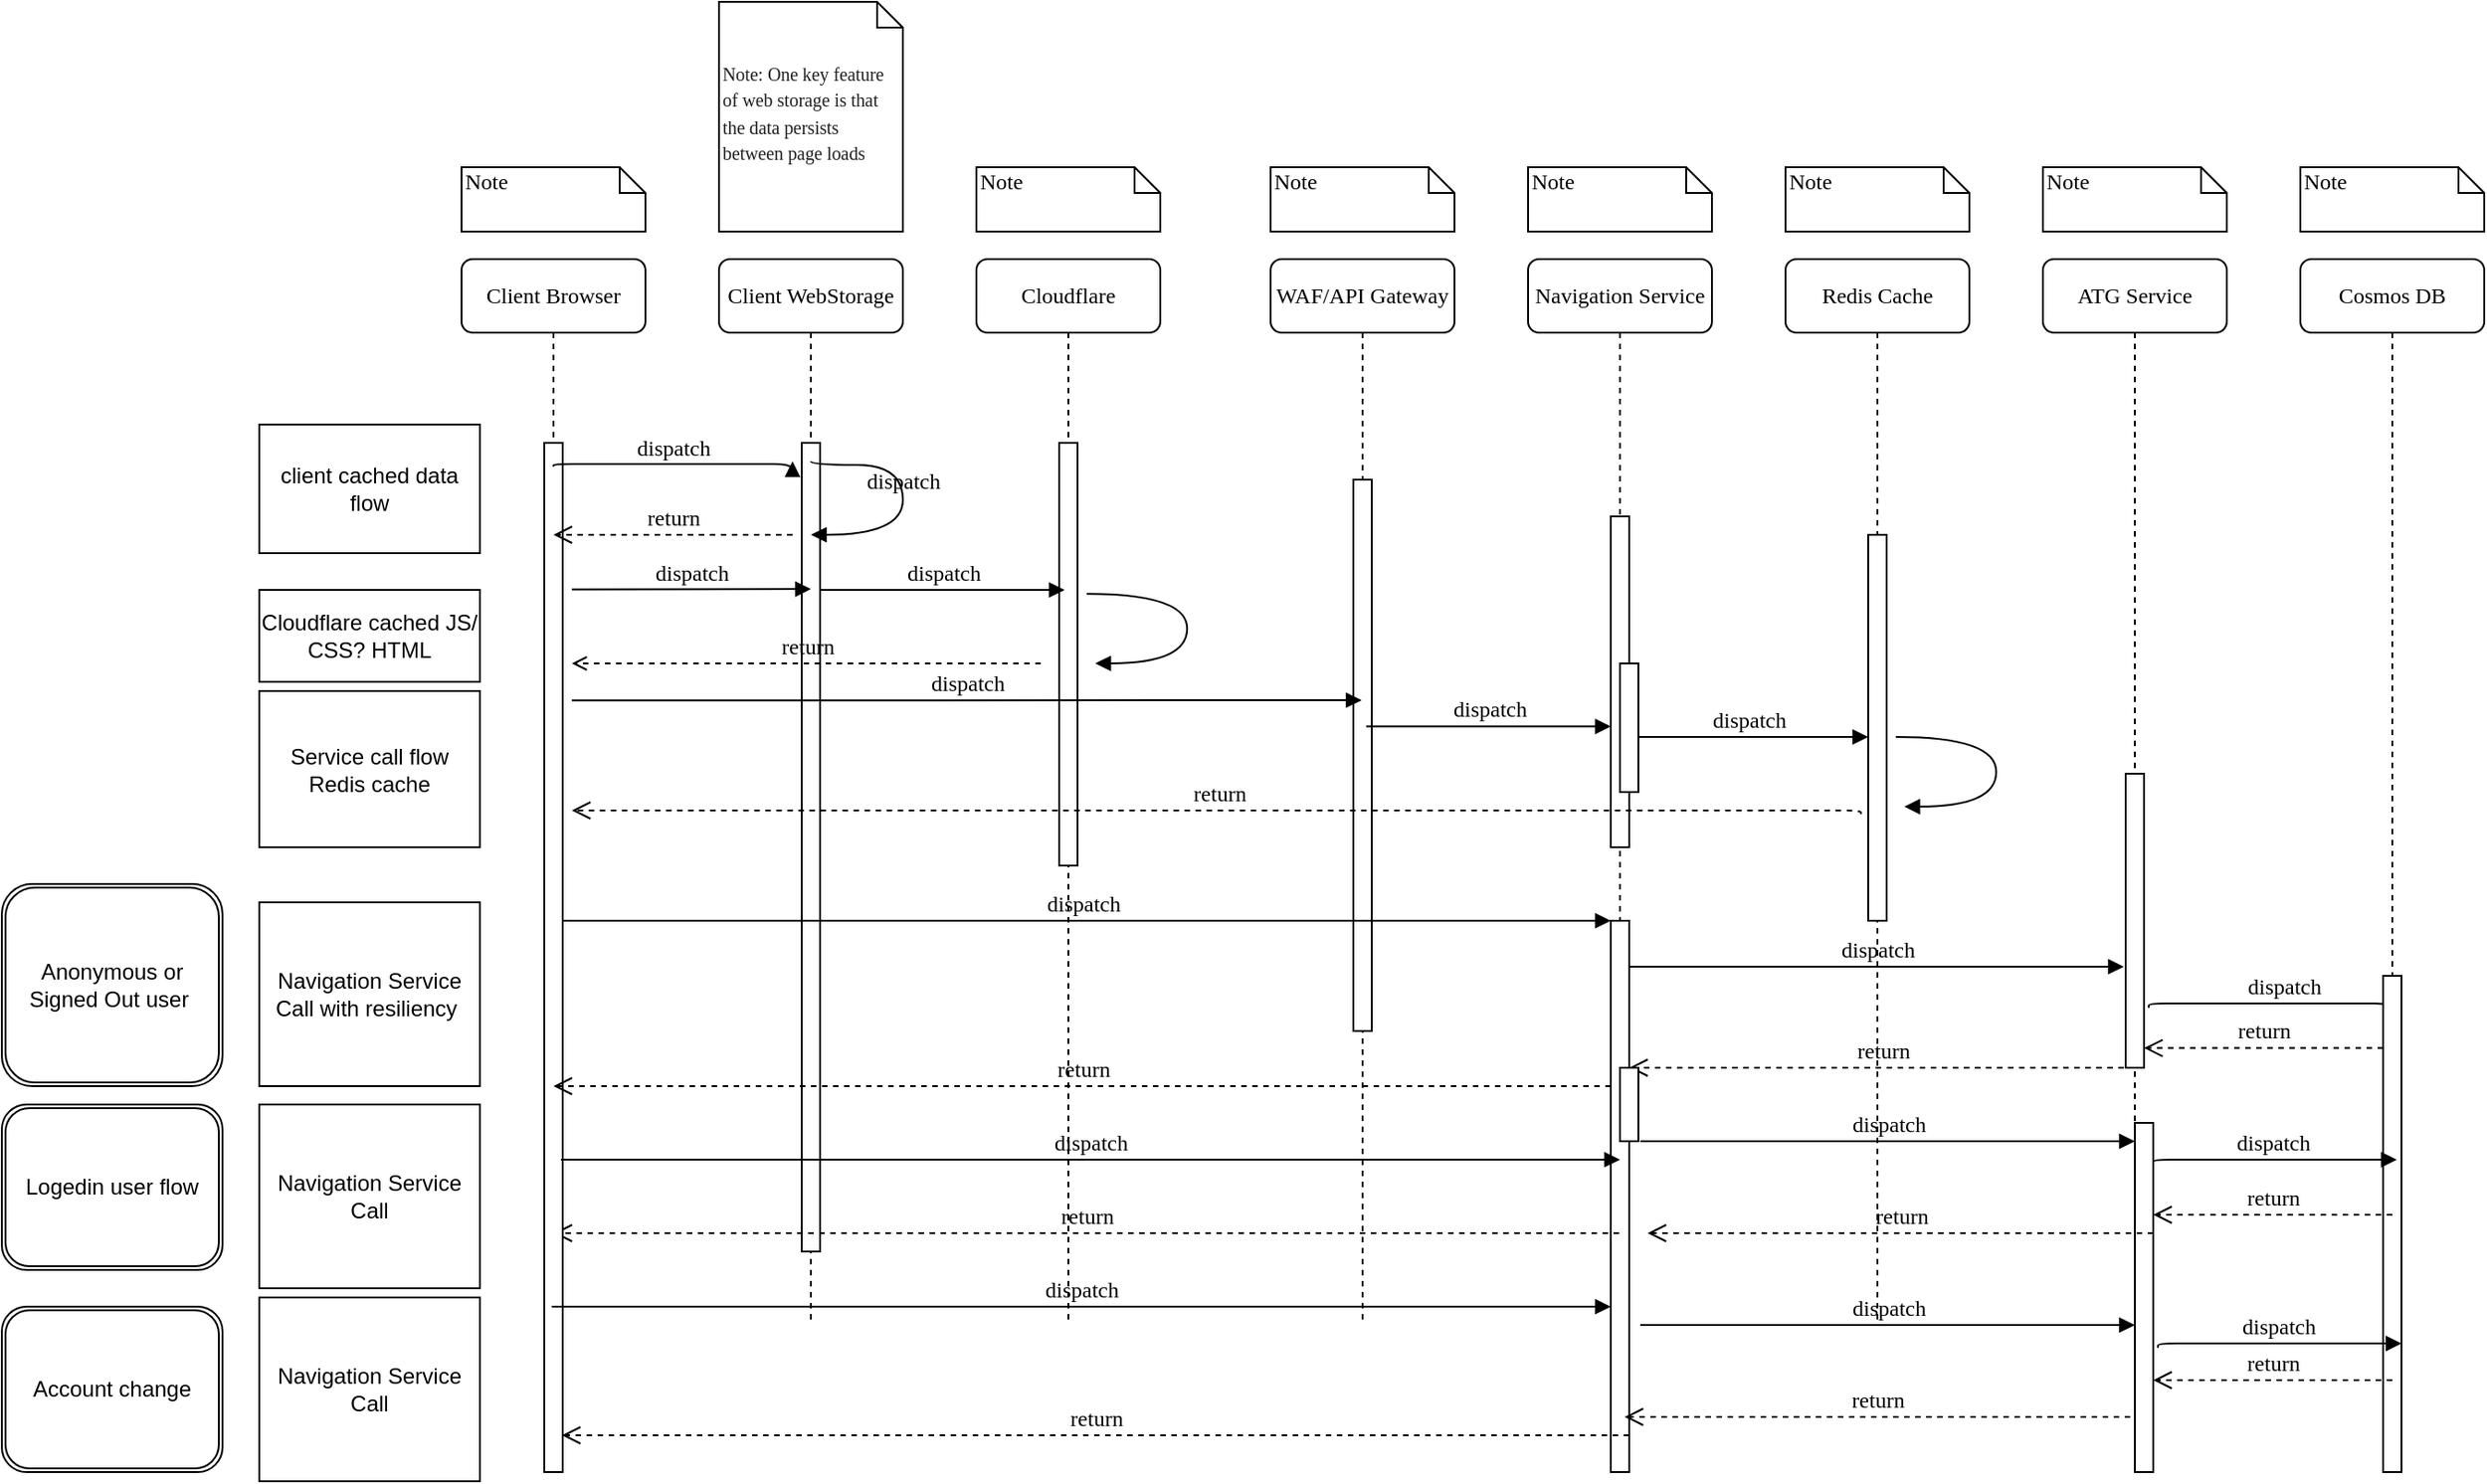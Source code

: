 <mxfile version="14.7.6" type="github">
  <diagram name="Page-1" id="13e1069c-82ec-6db2-03f1-153e76fe0fe0">
    <mxGraphModel dx="2583" dy="1631" grid="1" gridSize="10" guides="1" tooltips="1" connect="1" arrows="1" fold="1" page="1" pageScale="1" pageWidth="1100" pageHeight="850" background="none" math="0" shadow="0">
      <root>
        <mxCell id="0" />
        <mxCell id="1" parent="0" />
        <mxCell id="yelbldS1KdPnHRLMAt5i-15" value="" style="html=1;verticalAlign=bottom;endArrow=block;labelBackgroundColor=none;fontFamily=Verdana;fontSize=12;elbow=vertical;edgeStyle=orthogonalEdgeStyle;curved=1;entryX=1;entryY=0.286;entryPerimeter=0;exitX=1.038;exitY=0.345;exitPerimeter=0;" edge="1" parent="1">
          <mxGeometry x="-0.233" y="25" relative="1" as="geometry">
            <mxPoint x="300.0" y="262.08" as="sourcePoint" />
            <mxPoint x="304.62" y="300.0" as="targetPoint" />
            <Array as="points">
              <mxPoint x="354.62" y="261.98" />
              <mxPoint x="354.62" y="299.98" />
            </Array>
            <mxPoint as="offset" />
          </mxGeometry>
        </mxCell>
        <mxCell id="7baba1c4bc27f4b0-2" value="Cloudflare" style="shape=umlLifeline;perimeter=lifelinePerimeter;whiteSpace=wrap;html=1;container=1;collapsible=0;recursiveResize=0;outlineConnect=0;rounded=1;shadow=0;comic=0;labelBackgroundColor=none;strokeWidth=1;fontFamily=Verdana;fontSize=12;align=center;" parent="1" vertex="1">
          <mxGeometry x="240" y="80" width="100" height="580" as="geometry" />
        </mxCell>
        <mxCell id="7baba1c4bc27f4b0-10" value="" style="html=1;points=[];perimeter=orthogonalPerimeter;rounded=0;shadow=0;comic=0;labelBackgroundColor=none;strokeWidth=1;fontFamily=Verdana;fontSize=12;align=center;" parent="7baba1c4bc27f4b0-2" vertex="1">
          <mxGeometry x="45" y="100" width="10" height="230" as="geometry" />
        </mxCell>
        <mxCell id="7baba1c4bc27f4b0-3" value="WAF/API Gateway" style="shape=umlLifeline;perimeter=lifelinePerimeter;whiteSpace=wrap;html=1;container=1;collapsible=0;recursiveResize=0;outlineConnect=0;rounded=1;shadow=0;comic=0;labelBackgroundColor=none;strokeWidth=1;fontFamily=Verdana;fontSize=12;align=center;" parent="1" vertex="1">
          <mxGeometry x="400" y="80" width="100" height="580" as="geometry" />
        </mxCell>
        <mxCell id="7baba1c4bc27f4b0-13" value="" style="html=1;points=[];perimeter=orthogonalPerimeter;rounded=0;shadow=0;comic=0;labelBackgroundColor=none;strokeWidth=1;fontFamily=Verdana;fontSize=12;align=center;" parent="7baba1c4bc27f4b0-3" vertex="1">
          <mxGeometry x="45" y="120" width="10" height="300" as="geometry" />
        </mxCell>
        <mxCell id="7baba1c4bc27f4b0-4" value="Navigation Service" style="shape=umlLifeline;perimeter=lifelinePerimeter;whiteSpace=wrap;html=1;container=1;collapsible=0;recursiveResize=0;outlineConnect=0;rounded=1;shadow=0;comic=0;labelBackgroundColor=none;strokeWidth=1;fontFamily=Verdana;fontSize=12;align=center;" parent="1" vertex="1">
          <mxGeometry x="540" y="80" width="100" height="580" as="geometry" />
        </mxCell>
        <mxCell id="7baba1c4bc27f4b0-5" value="Redis Cache" style="shape=umlLifeline;perimeter=lifelinePerimeter;whiteSpace=wrap;html=1;container=1;collapsible=0;recursiveResize=0;outlineConnect=0;rounded=1;shadow=0;comic=0;labelBackgroundColor=none;strokeWidth=1;fontFamily=Verdana;fontSize=12;align=center;" parent="1" vertex="1">
          <mxGeometry x="680" y="80" width="100" height="580" as="geometry" />
        </mxCell>
        <mxCell id="7baba1c4bc27f4b0-6" value="ATG Service" style="shape=umlLifeline;perimeter=lifelinePerimeter;whiteSpace=wrap;html=1;container=1;collapsible=0;recursiveResize=0;outlineConnect=0;rounded=1;shadow=0;comic=0;labelBackgroundColor=none;strokeWidth=1;fontFamily=Verdana;fontSize=12;align=center;" parent="1" vertex="1">
          <mxGeometry x="820" y="80" width="100" height="580" as="geometry" />
        </mxCell>
        <mxCell id="7baba1c4bc27f4b0-7" value="Cosmos DB" style="shape=umlLifeline;perimeter=lifelinePerimeter;whiteSpace=wrap;html=1;container=1;collapsible=0;recursiveResize=0;outlineConnect=0;rounded=1;shadow=0;comic=0;labelBackgroundColor=none;strokeWidth=1;fontFamily=Verdana;fontSize=12;align=center;" parent="1" vertex="1">
          <mxGeometry x="960" y="80" width="100" height="580" as="geometry" />
        </mxCell>
        <mxCell id="7baba1c4bc27f4b0-8" value="Client WebStorage" style="shape=umlLifeline;perimeter=lifelinePerimeter;whiteSpace=wrap;html=1;container=1;collapsible=0;recursiveResize=0;outlineConnect=0;rounded=1;shadow=0;comic=0;labelBackgroundColor=none;strokeWidth=1;fontFamily=Verdana;fontSize=12;align=center;" parent="1" vertex="1">
          <mxGeometry x="100" y="80" width="100" height="580" as="geometry" />
        </mxCell>
        <mxCell id="7baba1c4bc27f4b0-9" value="" style="html=1;points=[];perimeter=orthogonalPerimeter;rounded=0;shadow=0;comic=0;labelBackgroundColor=none;strokeWidth=1;fontFamily=Verdana;fontSize=12;align=center;" parent="7baba1c4bc27f4b0-8" vertex="1">
          <mxGeometry x="45" y="100" width="10" height="440" as="geometry" />
        </mxCell>
        <mxCell id="7baba1c4bc27f4b0-16" value="" style="html=1;points=[];perimeter=orthogonalPerimeter;rounded=0;shadow=0;comic=0;labelBackgroundColor=none;strokeWidth=1;fontFamily=Verdana;fontSize=12;align=center;" parent="1" vertex="1">
          <mxGeometry x="585" y="220" width="10" height="180" as="geometry" />
        </mxCell>
        <mxCell id="7baba1c4bc27f4b0-17" value="dispatch" style="html=1;verticalAlign=bottom;endArrow=block;labelBackgroundColor=none;fontFamily=Verdana;fontSize=12;edgeStyle=elbowEdgeStyle;elbow=vertical;entryX=0.5;entryY=0.115;entryDx=0;entryDy=0;entryPerimeter=0;exitX=1.257;exitY=0.796;exitDx=0;exitDy=0;exitPerimeter=0;" parent="1" source="yelbldS1KdPnHRLMAt5i-22" target="7baba1c4bc27f4b0-25" edge="1">
          <mxGeometry relative="1" as="geometry">
            <mxPoint x="510" y="220" as="sourcePoint" />
            <Array as="points">
              <mxPoint x="900" y="485" />
              <mxPoint x="870" y="355" />
              <mxPoint x="550" y="210" />
              <mxPoint x="460" y="220" />
            </Array>
            <mxPoint x="980" y="453" as="targetPoint" />
          </mxGeometry>
        </mxCell>
        <mxCell id="7baba1c4bc27f4b0-19" value="" style="html=1;points=[];perimeter=orthogonalPerimeter;rounded=0;shadow=0;comic=0;labelBackgroundColor=none;strokeWidth=1;fontFamily=Verdana;fontSize=12;align=center;" parent="1" vertex="1">
          <mxGeometry x="725" y="230" width="10" height="210" as="geometry" />
        </mxCell>
        <mxCell id="7baba1c4bc27f4b0-20" value="dispatch" style="html=1;verticalAlign=bottom;endArrow=block;labelBackgroundColor=none;fontFamily=Verdana;fontSize=12;edgeStyle=elbowEdgeStyle;elbow=vertical;" parent="1" source="7baba1c4bc27f4b0-16" edge="1">
          <mxGeometry relative="1" as="geometry">
            <mxPoint x="650" y="230" as="sourcePoint" />
            <mxPoint x="725" y="340" as="targetPoint" />
            <Array as="points">
              <mxPoint x="650" y="340" />
            </Array>
          </mxGeometry>
        </mxCell>
        <mxCell id="7baba1c4bc27f4b0-22" value="" style="html=1;points=[];perimeter=orthogonalPerimeter;rounded=0;shadow=0;comic=0;labelBackgroundColor=none;strokeWidth=1;fontFamily=Verdana;fontSize=12;align=center;" parent="1" vertex="1">
          <mxGeometry x="585" y="440" width="10" height="300" as="geometry" />
        </mxCell>
        <mxCell id="7baba1c4bc27f4b0-23" value="dispatch" style="html=1;verticalAlign=bottom;endArrow=block;entryX=0;entryY=0;labelBackgroundColor=none;fontFamily=Verdana;fontSize=12;" parent="1" source="yelbldS1KdPnHRLMAt5i-2" target="7baba1c4bc27f4b0-22" edge="1">
          <mxGeometry relative="1" as="geometry">
            <mxPoint x="510" y="420" as="sourcePoint" />
          </mxGeometry>
        </mxCell>
        <mxCell id="7baba1c4bc27f4b0-25" value="" style="html=1;points=[];perimeter=orthogonalPerimeter;rounded=0;shadow=0;comic=0;labelBackgroundColor=none;strokeColor=#000000;strokeWidth=1;fillColor=#FFFFFF;fontFamily=Verdana;fontSize=12;fontColor=#000000;align=center;" parent="1" vertex="1">
          <mxGeometry x="1005" y="470" width="10" height="270" as="geometry" />
        </mxCell>
        <mxCell id="7baba1c4bc27f4b0-26" value="dispatch" style="html=1;verticalAlign=bottom;endArrow=block;labelBackgroundColor=none;fontFamily=Verdana;fontSize=12;" parent="1" source="7baba1c4bc27f4b0-22" edge="1">
          <mxGeometry relative="1" as="geometry">
            <mxPoint x="930" y="340" as="sourcePoint" />
            <mxPoint x="864" y="465" as="targetPoint" />
            <Array as="points">
              <mxPoint x="740" y="465" />
            </Array>
          </mxGeometry>
        </mxCell>
        <mxCell id="7baba1c4bc27f4b0-27" value="return" style="html=1;verticalAlign=bottom;endArrow=open;dashed=1;endSize=8;labelBackgroundColor=none;fontFamily=Verdana;fontSize=12;" parent="1" target="7baba1c4bc27f4b0-22" edge="1">
          <mxGeometry relative="1" as="geometry">
            <mxPoint x="930" y="416" as="targetPoint" />
            <mxPoint x="870" y="520" as="sourcePoint" />
            <Array as="points">
              <mxPoint x="760" y="520" />
            </Array>
          </mxGeometry>
        </mxCell>
        <mxCell id="7baba1c4bc27f4b0-28" value="" style="html=1;points=[];perimeter=orthogonalPerimeter;rounded=0;shadow=0;comic=0;labelBackgroundColor=none;strokeWidth=1;fontFamily=Verdana;fontSize=12;align=center;" parent="1" vertex="1">
          <mxGeometry x="870" y="550" width="10" height="190" as="geometry" />
        </mxCell>
        <mxCell id="7baba1c4bc27f4b0-30" value="return" style="html=1;verticalAlign=bottom;endArrow=open;dashed=1;endSize=8;labelBackgroundColor=none;fontFamily=Verdana;fontSize=12;edgeStyle=elbowEdgeStyle;elbow=vertical;" parent="1" source="7baba1c4bc27f4b0-4" target="yelbldS1KdPnHRLMAt5i-2" edge="1">
          <mxGeometry relative="1" as="geometry">
            <mxPoint x="800" y="626" as="targetPoint" />
            <Array as="points">
              <mxPoint x="230" y="610" />
              <mxPoint x="570" y="600" />
            </Array>
          </mxGeometry>
        </mxCell>
        <mxCell id="7baba1c4bc27f4b0-11" value="dispatch" style="html=1;verticalAlign=bottom;endArrow=block;labelBackgroundColor=none;fontFamily=Verdana;fontSize=12;edgeStyle=elbowEdgeStyle;elbow=vertical;" parent="1" source="7baba1c4bc27f4b0-9" edge="1">
          <mxGeometry relative="1" as="geometry">
            <mxPoint x="220" y="190" as="sourcePoint" />
            <mxPoint x="288" y="260" as="targetPoint" />
            <Array as="points">
              <mxPoint x="240" y="260" />
              <mxPoint x="180" y="200" />
            </Array>
          </mxGeometry>
        </mxCell>
        <mxCell id="7baba1c4bc27f4b0-34" value="" style="html=1;points=[];perimeter=orthogonalPerimeter;rounded=0;shadow=0;comic=0;labelBackgroundColor=none;strokeWidth=1;fontFamily=Verdana;fontSize=12;align=center;" parent="1" vertex="1">
          <mxGeometry x="590" y="300" width="10" height="70" as="geometry" />
        </mxCell>
        <mxCell id="7baba1c4bc27f4b0-37" value="" style="html=1;points=[];perimeter=orthogonalPerimeter;rounded=0;shadow=0;comic=0;labelBackgroundColor=none;strokeWidth=1;fontFamily=Verdana;fontSize=12;align=center;" parent="1" vertex="1">
          <mxGeometry x="590" y="520" width="10" height="40" as="geometry" />
        </mxCell>
        <mxCell id="7baba1c4bc27f4b0-40" value="&lt;span style=&quot;color: rgb(33 , 33 , 33) ; font-family: &amp;#34;arial&amp;#34; , , sans-serif ; letter-spacing: -0.044px ; background-color: rgb(255 , 255 , 255)&quot;&gt;&lt;font style=&quot;font-size: 10px&quot;&gt;Note: One key feature of web storage is that the data persists between page loads&lt;/font&gt;&lt;/span&gt;" style="shape=note;whiteSpace=wrap;html=1;size=14;verticalAlign=middle;align=left;spacingTop=-6;rounded=0;shadow=0;comic=0;labelBackgroundColor=none;strokeWidth=1;fontFamily=Verdana;fontSize=12" parent="1" vertex="1">
          <mxGeometry x="100" y="-60" width="100" height="125" as="geometry" />
        </mxCell>
        <mxCell id="7baba1c4bc27f4b0-41" value="Note" style="shape=note;whiteSpace=wrap;html=1;size=14;verticalAlign=top;align=left;spacingTop=-6;rounded=0;shadow=0;comic=0;labelBackgroundColor=none;strokeWidth=1;fontFamily=Verdana;fontSize=12" parent="1" vertex="1">
          <mxGeometry x="240" y="30" width="100" height="35" as="geometry" />
        </mxCell>
        <mxCell id="7baba1c4bc27f4b0-42" value="Note" style="shape=note;whiteSpace=wrap;html=1;size=14;verticalAlign=top;align=left;spacingTop=-6;rounded=0;shadow=0;comic=0;labelBackgroundColor=none;strokeWidth=1;fontFamily=Verdana;fontSize=12" parent="1" vertex="1">
          <mxGeometry x="400" y="30" width="100" height="35" as="geometry" />
        </mxCell>
        <mxCell id="7baba1c4bc27f4b0-43" value="Note" style="shape=note;whiteSpace=wrap;html=1;size=14;verticalAlign=top;align=left;spacingTop=-6;rounded=0;shadow=0;comic=0;labelBackgroundColor=none;strokeWidth=1;fontFamily=Verdana;fontSize=12" parent="1" vertex="1">
          <mxGeometry x="540" y="30" width="100" height="35" as="geometry" />
        </mxCell>
        <mxCell id="7baba1c4bc27f4b0-44" value="Note" style="shape=note;whiteSpace=wrap;html=1;size=14;verticalAlign=top;align=left;spacingTop=-6;rounded=0;shadow=0;comic=0;labelBackgroundColor=none;strokeWidth=1;fontFamily=Verdana;fontSize=12" parent="1" vertex="1">
          <mxGeometry x="680" y="30" width="100" height="35" as="geometry" />
        </mxCell>
        <mxCell id="7baba1c4bc27f4b0-45" value="Note" style="shape=note;whiteSpace=wrap;html=1;size=14;verticalAlign=top;align=left;spacingTop=-6;rounded=0;shadow=0;comic=0;labelBackgroundColor=none;strokeWidth=1;fontFamily=Verdana;fontSize=12" parent="1" vertex="1">
          <mxGeometry x="820" y="30" width="100" height="35" as="geometry" />
        </mxCell>
        <mxCell id="7baba1c4bc27f4b0-46" value="Note" style="shape=note;whiteSpace=wrap;html=1;size=14;verticalAlign=top;align=left;spacingTop=-6;rounded=0;shadow=0;comic=0;labelBackgroundColor=none;strokeWidth=1;fontFamily=Verdana;fontSize=12" parent="1" vertex="1">
          <mxGeometry x="960" y="30" width="100" height="35" as="geometry" />
        </mxCell>
        <mxCell id="yelbldS1KdPnHRLMAt5i-1" value="Anonymous or Signed Out user&amp;nbsp;" style="shape=ext;double=1;rounded=1;whiteSpace=wrap;html=1;" vertex="1" parent="1">
          <mxGeometry x="-290" y="420" width="120" height="110" as="geometry" />
        </mxCell>
        <mxCell id="yelbldS1KdPnHRLMAt5i-2" value="Client Browser" style="shape=umlLifeline;perimeter=lifelinePerimeter;whiteSpace=wrap;html=1;container=1;collapsible=0;recursiveResize=0;outlineConnect=0;rounded=1;shadow=0;comic=0;labelBackgroundColor=none;strokeWidth=1;fontFamily=Verdana;fontSize=12;align=center;" vertex="1" parent="1">
          <mxGeometry x="-40" y="80" width="100" height="660" as="geometry" />
        </mxCell>
        <mxCell id="yelbldS1KdPnHRLMAt5i-3" value="" style="html=1;points=[];perimeter=orthogonalPerimeter;rounded=0;shadow=0;comic=0;labelBackgroundColor=none;strokeWidth=1;fontFamily=Verdana;fontSize=12;align=center;" vertex="1" parent="yelbldS1KdPnHRLMAt5i-2">
          <mxGeometry x="45" y="100" width="10" height="560" as="geometry" />
        </mxCell>
        <mxCell id="yelbldS1KdPnHRLMAt5i-4" value="Note" style="shape=note;whiteSpace=wrap;html=1;size=14;verticalAlign=top;align=left;spacingTop=-6;rounded=0;shadow=0;comic=0;labelBackgroundColor=none;strokeWidth=1;fontFamily=Verdana;fontSize=12" vertex="1" parent="1">
          <mxGeometry x="-40" y="30" width="100" height="35" as="geometry" />
        </mxCell>
        <mxCell id="yelbldS1KdPnHRLMAt5i-5" value="dispatch" style="html=1;verticalAlign=bottom;endArrow=block;labelBackgroundColor=none;fontFamily=Verdana;fontSize=12;edgeStyle=elbowEdgeStyle;elbow=vertical;exitX=0.5;exitY=0.023;exitDx=0;exitDy=0;exitPerimeter=0;" edge="1" parent="1" source="yelbldS1KdPnHRLMAt5i-3">
          <mxGeometry relative="1" as="geometry">
            <mxPoint x="20" y="190.429" as="sourcePoint" />
            <mxPoint x="140" y="190" as="targetPoint" />
          </mxGeometry>
        </mxCell>
        <mxCell id="yelbldS1KdPnHRLMAt5i-6" value="return" style="html=1;verticalAlign=bottom;endArrow=open;dashed=1;endSize=8;labelBackgroundColor=none;fontFamily=Verdana;fontSize=12;edgeStyle=elbowEdgeStyle;elbow=vertical;exitX=-0.4;exitY=0.724;exitDx=0;exitDy=0;exitPerimeter=0;" edge="1" parent="1" source="7baba1c4bc27f4b0-19">
          <mxGeometry relative="1" as="geometry">
            <mxPoint x="20" y="380" as="targetPoint" />
            <Array as="points">
              <mxPoint x="800" y="380" />
              <mxPoint x="830" y="380" />
            </Array>
            <mxPoint x="860" y="380" as="sourcePoint" />
          </mxGeometry>
        </mxCell>
        <mxCell id="yelbldS1KdPnHRLMAt5i-7" value="dispatch" style="html=1;verticalAlign=bottom;endArrow=block;labelBackgroundColor=none;fontFamily=Verdana;fontSize=12;elbow=vertical;edgeStyle=orthogonalEdgeStyle;curved=1;entryX=1;entryY=0.286;entryPerimeter=0;" edge="1" parent="1">
          <mxGeometry relative="1" as="geometry">
            <mxPoint x="150" y="190" as="sourcePoint" />
            <mxPoint x="150" y="230.0" as="targetPoint" />
            <Array as="points">
              <mxPoint x="200" y="191.98" />
              <mxPoint x="200" y="229.98" />
            </Array>
          </mxGeometry>
        </mxCell>
        <mxCell id="yelbldS1KdPnHRLMAt5i-8" value="client cached data flow" style="rounded=0;whiteSpace=wrap;html=1;verticalAlign=middle;" vertex="1" parent="1">
          <mxGeometry x="-150" y="170" width="120" height="70" as="geometry" />
        </mxCell>
        <mxCell id="yelbldS1KdPnHRLMAt5i-9" value="return" style="html=1;verticalAlign=bottom;endArrow=open;dashed=1;endSize=8;labelBackgroundColor=none;fontFamily=Verdana;fontSize=12;edgeStyle=elbowEdgeStyle;elbow=vertical;" edge="1" parent="1">
          <mxGeometry relative="1" as="geometry">
            <mxPoint x="10" y="230.0" as="targetPoint" />
            <Array as="points">
              <mxPoint x="85" y="230" />
              <mxPoint x="115" y="230" />
            </Array>
            <mxPoint x="140" y="230.0" as="sourcePoint" />
          </mxGeometry>
        </mxCell>
        <mxCell id="yelbldS1KdPnHRLMAt5i-10" value="Cloudflare cached JS/ CSS? HTML" style="rounded=0;whiteSpace=wrap;html=1;verticalAlign=middle;" vertex="1" parent="1">
          <mxGeometry x="-150" y="260" width="120" height="50" as="geometry" />
        </mxCell>
        <mxCell id="yelbldS1KdPnHRLMAt5i-11" value="dispatch" style="html=1;verticalAlign=bottom;endArrow=block;labelBackgroundColor=none;fontFamily=Verdana;fontSize=12;edgeStyle=elbowEdgeStyle;elbow=vertical;exitX=0.5;exitY=0.023;exitDx=0;exitDy=0;exitPerimeter=0;" edge="1" parent="1">
          <mxGeometry relative="1" as="geometry">
            <mxPoint x="20" y="259.7" as="sourcePoint" />
            <mxPoint x="150" y="259.58" as="targetPoint" />
          </mxGeometry>
        </mxCell>
        <mxCell id="yelbldS1KdPnHRLMAt5i-16" value="return" style="html=1;verticalAlign=bottom;endArrow=open;dashed=1;labelBackgroundColor=none;fontFamily=Verdana;fontSize=12;edgeStyle=elbowEdgeStyle;elbow=vertical;" edge="1" parent="1">
          <mxGeometry relative="1" as="geometry">
            <mxPoint x="20" y="300" as="targetPoint" />
            <Array as="points" />
            <mxPoint x="275" y="300" as="sourcePoint" />
          </mxGeometry>
        </mxCell>
        <mxCell id="yelbldS1KdPnHRLMAt5i-17" value="Service call flow Redis cache" style="rounded=0;whiteSpace=wrap;html=1;verticalAlign=middle;" vertex="1" parent="1">
          <mxGeometry x="-150" y="315" width="120" height="85" as="geometry" />
        </mxCell>
        <mxCell id="yelbldS1KdPnHRLMAt5i-19" value="dispatch" style="html=1;verticalAlign=bottom;endArrow=block;labelBackgroundColor=none;fontFamily=Verdana;fontSize=12;edgeStyle=elbowEdgeStyle;elbow=vertical;exitX=0.5;exitY=0.023;exitDx=0;exitDy=0;exitPerimeter=0;" edge="1" parent="1" target="7baba1c4bc27f4b0-3">
          <mxGeometry relative="1" as="geometry">
            <mxPoint x="20" y="320.12" as="sourcePoint" />
            <mxPoint x="150" y="320.0" as="targetPoint" />
          </mxGeometry>
        </mxCell>
        <mxCell id="yelbldS1KdPnHRLMAt5i-20" value="dispatch" style="html=1;verticalAlign=bottom;endArrow=block;labelBackgroundColor=none;fontFamily=Verdana;fontSize=12;edgeStyle=elbowEdgeStyle;elbow=vertical;" edge="1" parent="1">
          <mxGeometry relative="1" as="geometry">
            <mxPoint x="452" y="334.29" as="sourcePoint" />
            <mxPoint x="585" y="334.29" as="targetPoint" />
            <Array as="points">
              <mxPoint x="537" y="334.29" />
              <mxPoint x="477" y="274.29" />
            </Array>
          </mxGeometry>
        </mxCell>
        <mxCell id="yelbldS1KdPnHRLMAt5i-22" value="" style="html=1;points=[];perimeter=orthogonalPerimeter;rounded=0;shadow=0;comic=0;labelBackgroundColor=none;strokeWidth=1;fontFamily=Verdana;fontSize=12;align=center;" vertex="1" parent="1">
          <mxGeometry x="865" y="360" width="10" height="160" as="geometry" />
        </mxCell>
        <mxCell id="yelbldS1KdPnHRLMAt5i-23" value="" style="html=1;verticalAlign=bottom;endArrow=block;labelBackgroundColor=none;fontFamily=Verdana;fontSize=12;elbow=vertical;edgeStyle=orthogonalEdgeStyle;curved=1;entryX=1;entryY=0.286;entryPerimeter=0;exitX=1.038;exitY=0.345;exitPerimeter=0;" edge="1" parent="1">
          <mxGeometry x="-0.233" y="25" relative="1" as="geometry">
            <mxPoint x="740" y="340.0" as="sourcePoint" />
            <mxPoint x="744.62" y="377.92" as="targetPoint" />
            <Array as="points">
              <mxPoint x="794.62" y="339.9" />
              <mxPoint x="794.62" y="377.9" />
            </Array>
            <mxPoint as="offset" />
          </mxGeometry>
        </mxCell>
        <mxCell id="yelbldS1KdPnHRLMAt5i-25" value="Navigation Service Call with resiliency&amp;nbsp;" style="rounded=0;whiteSpace=wrap;html=1;verticalAlign=middle;" vertex="1" parent="1">
          <mxGeometry x="-150" y="430" width="120" height="100" as="geometry" />
        </mxCell>
        <mxCell id="yelbldS1KdPnHRLMAt5i-26" value="return" style="html=1;verticalAlign=bottom;endArrow=open;dashed=1;endSize=8;labelBackgroundColor=none;fontFamily=Verdana;fontSize=12;edgeStyle=elbowEdgeStyle;elbow=vertical;" edge="1" parent="1">
          <mxGeometry relative="1" as="geometry">
            <mxPoint x="875" y="509.29" as="targetPoint" />
            <Array as="points">
              <mxPoint x="950" y="509.29" />
              <mxPoint x="980" y="509.29" />
            </Array>
            <mxPoint x="1005" y="509.29" as="sourcePoint" />
          </mxGeometry>
        </mxCell>
        <mxCell id="yelbldS1KdPnHRLMAt5i-27" value="return" style="html=1;verticalAlign=bottom;endArrow=open;dashed=1;endSize=8;labelBackgroundColor=none;fontFamily=Verdana;fontSize=12;edgeStyle=elbowEdgeStyle;elbow=vertical;" edge="1" parent="1">
          <mxGeometry relative="1" as="geometry">
            <mxPoint x="10" y="530" as="targetPoint" />
            <Array as="points">
              <mxPoint x="285" y="530" />
            </Array>
            <mxPoint x="585" y="530" as="sourcePoint" />
          </mxGeometry>
        </mxCell>
        <mxCell id="yelbldS1KdPnHRLMAt5i-28" value="Logedin user flow" style="shape=ext;double=1;rounded=1;whiteSpace=wrap;html=1;" vertex="1" parent="1">
          <mxGeometry x="-290" y="540" width="120" height="90" as="geometry" />
        </mxCell>
        <mxCell id="yelbldS1KdPnHRLMAt5i-29" value="dispatch" style="html=1;verticalAlign=bottom;endArrow=block;labelBackgroundColor=none;fontFamily=Verdana;fontSize=12;" edge="1" parent="1">
          <mxGeometry relative="1" as="geometry">
            <mxPoint x="601" y="560" as="sourcePoint" />
            <mxPoint x="870.0" y="560" as="targetPoint" />
            <Array as="points">
              <mxPoint x="746" y="560" />
            </Array>
          </mxGeometry>
        </mxCell>
        <mxCell id="yelbldS1KdPnHRLMAt5i-30" value="dispatch" style="html=1;verticalAlign=bottom;endArrow=block;labelBackgroundColor=none;fontFamily=Verdana;fontSize=12;edgeStyle=elbowEdgeStyle;elbow=vertical;entryX=0.5;entryY=0.115;entryDx=0;entryDy=0;entryPerimeter=0;exitX=1.257;exitY=0.796;exitDx=0;exitDy=0;exitPerimeter=0;" edge="1" parent="1">
          <mxGeometry relative="1" as="geometry">
            <mxPoint x="880.0" y="572.41" as="sourcePoint" />
            <Array as="points">
              <mxPoint x="902.43" y="570.05" />
              <mxPoint x="872.43" y="440.05" />
              <mxPoint x="552.43" y="295.05" />
              <mxPoint x="462.43" y="305.05" />
            </Array>
            <mxPoint x="1012.43" y="570.0" as="targetPoint" />
          </mxGeometry>
        </mxCell>
        <mxCell id="yelbldS1KdPnHRLMAt5i-31" value="return" style="html=1;verticalAlign=bottom;endArrow=open;dashed=1;endSize=8;labelBackgroundColor=none;fontFamily=Verdana;fontSize=12;edgeStyle=elbowEdgeStyle;elbow=vertical;" edge="1" parent="1">
          <mxGeometry relative="1" as="geometry">
            <mxPoint x="880" y="600" as="targetPoint" />
            <Array as="points">
              <mxPoint x="955" y="600" />
              <mxPoint x="985" y="600" />
            </Array>
            <mxPoint x="1010" y="600" as="sourcePoint" />
          </mxGeometry>
        </mxCell>
        <mxCell id="yelbldS1KdPnHRLMAt5i-32" value="return" style="html=1;verticalAlign=bottom;endArrow=open;dashed=1;endSize=8;labelBackgroundColor=none;fontFamily=Verdana;fontSize=12;" edge="1" parent="1">
          <mxGeometry relative="1" as="geometry">
            <mxPoint x="605" y="610" as="targetPoint" />
            <mxPoint x="880" y="610" as="sourcePoint" />
            <Array as="points">
              <mxPoint x="770" y="610" />
            </Array>
          </mxGeometry>
        </mxCell>
        <mxCell id="yelbldS1KdPnHRLMAt5i-33" value="Account change" style="shape=ext;double=1;rounded=1;whiteSpace=wrap;html=1;" vertex="1" parent="1">
          <mxGeometry x="-290" y="650" width="120" height="90" as="geometry" />
        </mxCell>
        <mxCell id="yelbldS1KdPnHRLMAt5i-35" value="dispatch" style="html=1;verticalAlign=bottom;endArrow=block;entryX=0;entryY=0;labelBackgroundColor=none;fontFamily=Verdana;fontSize=12;" edge="1" parent="1">
          <mxGeometry relative="1" as="geometry">
            <mxPoint x="14.071" y="570.0" as="sourcePoint" />
            <mxPoint x="590" y="570.0" as="targetPoint" />
          </mxGeometry>
        </mxCell>
        <mxCell id="yelbldS1KdPnHRLMAt5i-36" value="dispatch" style="html=1;verticalAlign=bottom;endArrow=block;entryX=0;entryY=0;labelBackgroundColor=none;fontFamily=Verdana;fontSize=12;" edge="1" parent="1">
          <mxGeometry relative="1" as="geometry">
            <mxPoint x="9.071" y="650.0" as="sourcePoint" />
            <mxPoint x="585" y="650.0" as="targetPoint" />
          </mxGeometry>
        </mxCell>
        <mxCell id="yelbldS1KdPnHRLMAt5i-37" value="dispatch" style="html=1;verticalAlign=bottom;endArrow=block;labelBackgroundColor=none;fontFamily=Verdana;fontSize=12;" edge="1" parent="1">
          <mxGeometry relative="1" as="geometry">
            <mxPoint x="601" y="660" as="sourcePoint" />
            <mxPoint x="870.0" y="660" as="targetPoint" />
            <Array as="points">
              <mxPoint x="746" y="660" />
            </Array>
          </mxGeometry>
        </mxCell>
        <mxCell id="yelbldS1KdPnHRLMAt5i-38" value="dispatch" style="html=1;verticalAlign=bottom;endArrow=block;labelBackgroundColor=none;fontFamily=Verdana;fontSize=12;edgeStyle=elbowEdgeStyle;elbow=vertical;entryX=0.5;entryY=0.115;entryDx=0;entryDy=0;entryPerimeter=0;exitX=1.257;exitY=0.796;exitDx=0;exitDy=0;exitPerimeter=0;" edge="1" parent="1">
          <mxGeometry relative="1" as="geometry">
            <mxPoint x="882.57" y="672.41" as="sourcePoint" />
            <Array as="points">
              <mxPoint x="905" y="670.05" />
              <mxPoint x="875" y="540.05" />
              <mxPoint x="555" y="395.05" />
              <mxPoint x="465" y="405.05" />
            </Array>
            <mxPoint x="1015.0" y="670" as="targetPoint" />
          </mxGeometry>
        </mxCell>
        <mxCell id="yelbldS1KdPnHRLMAt5i-39" value="return" style="html=1;verticalAlign=bottom;endArrow=open;dashed=1;endSize=8;labelBackgroundColor=none;fontFamily=Verdana;fontSize=12;edgeStyle=elbowEdgeStyle;elbow=vertical;" edge="1" parent="1">
          <mxGeometry relative="1" as="geometry">
            <mxPoint x="880" y="690" as="targetPoint" />
            <Array as="points">
              <mxPoint x="955" y="690" />
              <mxPoint x="985" y="690" />
            </Array>
            <mxPoint x="1010" y="690" as="sourcePoint" />
          </mxGeometry>
        </mxCell>
        <mxCell id="yelbldS1KdPnHRLMAt5i-40" value="return" style="html=1;verticalAlign=bottom;endArrow=open;dashed=1;endSize=8;labelBackgroundColor=none;fontFamily=Verdana;fontSize=12;" edge="1" parent="1">
          <mxGeometry relative="1" as="geometry">
            <mxPoint x="592.5" y="710" as="targetPoint" />
            <mxPoint x="867.5" y="710" as="sourcePoint" />
            <Array as="points">
              <mxPoint x="757.5" y="710" />
            </Array>
          </mxGeometry>
        </mxCell>
        <mxCell id="yelbldS1KdPnHRLMAt5i-41" value="return" style="html=1;verticalAlign=bottom;endArrow=open;dashed=1;endSize=8;labelBackgroundColor=none;fontFamily=Verdana;fontSize=12;edgeStyle=elbowEdgeStyle;elbow=vertical;" edge="1" parent="1">
          <mxGeometry relative="1" as="geometry">
            <mxPoint x="14.571" y="720" as="targetPoint" />
            <Array as="points">
              <mxPoint x="235.5" y="720" />
              <mxPoint x="575.5" y="710" />
            </Array>
            <mxPoint x="595" y="720" as="sourcePoint" />
          </mxGeometry>
        </mxCell>
        <mxCell id="yelbldS1KdPnHRLMAt5i-42" value="Navigation Service Call" style="rounded=0;whiteSpace=wrap;html=1;verticalAlign=middle;" vertex="1" parent="1">
          <mxGeometry x="-150" y="540" width="120" height="100" as="geometry" />
        </mxCell>
        <mxCell id="yelbldS1KdPnHRLMAt5i-43" value="Navigation Service Call" style="rounded=0;whiteSpace=wrap;html=1;verticalAlign=middle;" vertex="1" parent="1">
          <mxGeometry x="-150" y="645" width="120" height="100" as="geometry" />
        </mxCell>
      </root>
    </mxGraphModel>
  </diagram>
</mxfile>
